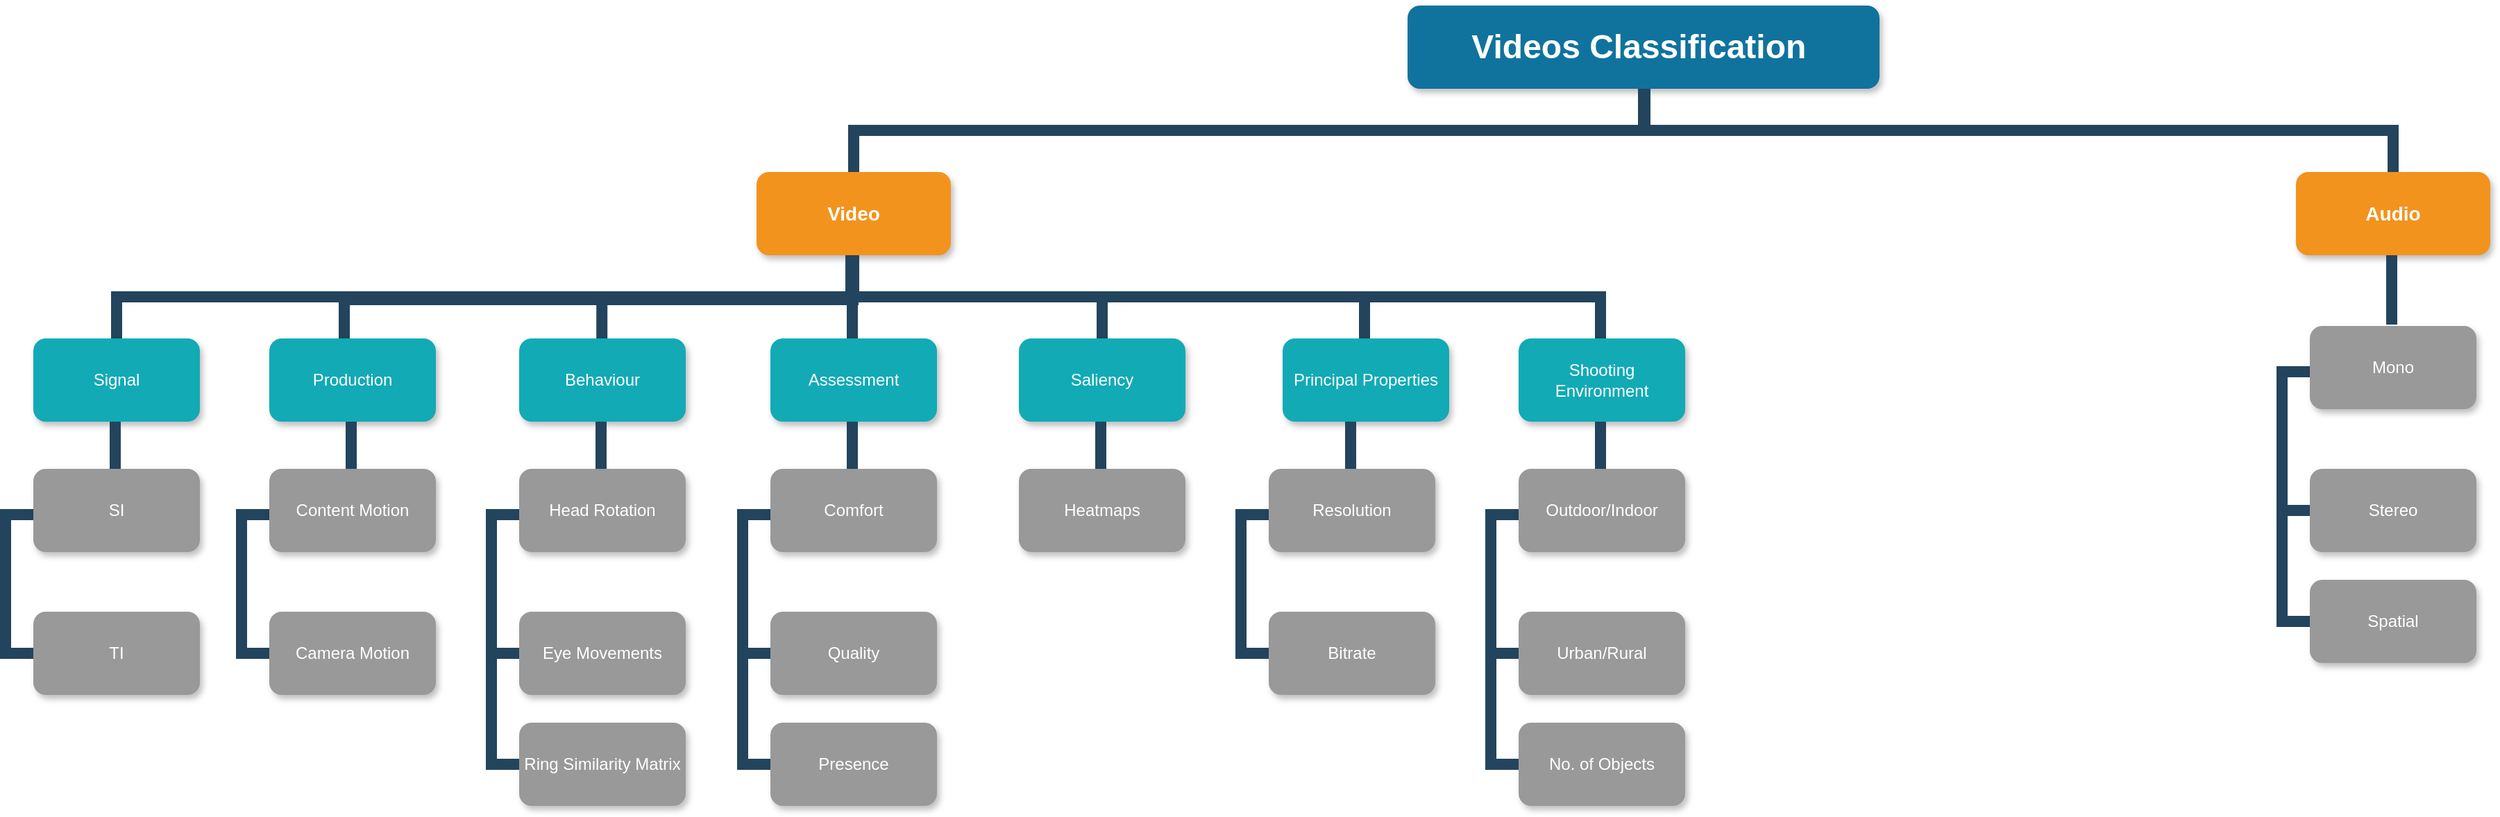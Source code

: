 <mxfile version="14.2.7" type="github">
  <diagram name="Page-1" id="64c3da0e-402f-94eb-ee01-a36477274f13">
    <mxGraphModel dx="2776" dy="599" grid="1" gridSize="10" guides="1" tooltips="1" connect="1" arrows="1" fold="1" page="1" pageScale="1" pageWidth="1169" pageHeight="826" background="#ffffff" math="0" shadow="0">
      <root>
        <mxCell id="0" />
        <mxCell id="1" parent="0" />
        <mxCell id="2" value="Videos Classification " style="whiteSpace=wrap;rounded=1;shadow=1;fillColor=#10739E;strokeColor=none;fontColor=#FFFFFF;fontStyle=1;fontSize=24" parent="1" vertex="1">
          <mxGeometry x="1000" y="50" width="340" height="60" as="geometry" />
        </mxCell>
        <mxCell id="3" value="Audio" style="whiteSpace=wrap;rounded=1;fillColor=#F2931E;strokeColor=none;shadow=1;fontColor=#FFFFFF;fontStyle=1;fontSize=14" parent="1" vertex="1">
          <mxGeometry x="1640" y="170.0" width="140" height="60" as="geometry" />
        </mxCell>
        <mxCell id="233" value="" style="edgeStyle=elbowEdgeStyle;elbow=vertical;rounded=0;fontColor=#000000;endArrow=none;endFill=0;strokeWidth=8;strokeColor=#23445D;" parent="1" source="2" edge="1">
          <mxGeometry width="100" height="100" relative="1" as="geometry">
            <mxPoint x="580" y="180" as="sourcePoint" />
            <mxPoint x="1710" y="170.0" as="targetPoint" />
          </mxGeometry>
        </mxCell>
        <mxCell id="0o5YoTxNY9EOvEFGqfGp-242" value="Video" style="whiteSpace=wrap;rounded=1;fillColor=#F2931E;strokeColor=none;shadow=1;fontColor=#FFFFFF;fontStyle=1;fontSize=14" vertex="1" parent="1">
          <mxGeometry x="531" y="170.0" width="140" height="60" as="geometry" />
        </mxCell>
        <mxCell id="0o5YoTxNY9EOvEFGqfGp-267" value="" style="edgeStyle=elbowEdgeStyle;elbow=vertical;rounded=0;fontColor=#000000;endArrow=none;endFill=0;strokeWidth=8;strokeColor=#23445D;" edge="1" parent="1" target="0o5YoTxNY9EOvEFGqfGp-242">
          <mxGeometry width="100" height="100" relative="1" as="geometry">
            <mxPoint x="1171" y="110" as="sourcePoint" />
            <mxPoint x="651" y="50" as="targetPoint" />
          </mxGeometry>
        </mxCell>
        <mxCell id="0o5YoTxNY9EOvEFGqfGp-297" value="Stereo" style="whiteSpace=wrap;rounded=1;fillColor=#999999;strokeColor=none;shadow=1;fontColor=#FFFFFF;fontStyle=0" vertex="1" parent="1">
          <mxGeometry x="1650.0" y="384.0" width="120" height="60" as="geometry" />
        </mxCell>
        <mxCell id="0o5YoTxNY9EOvEFGqfGp-298" value="Spatial" style="whiteSpace=wrap;rounded=1;fillColor=#999999;strokeColor=none;shadow=1;fontColor=#FFFFFF;fontStyle=0" vertex="1" parent="1">
          <mxGeometry x="1650" y="464.0" width="120" height="60" as="geometry" />
        </mxCell>
        <mxCell id="0o5YoTxNY9EOvEFGqfGp-299" value="" style="edgeStyle=elbowEdgeStyle;elbow=horizontal;rounded=0;fontColor=#000000;endArrow=none;endFill=0;strokeWidth=8;strokeColor=#23445D;" edge="1" parent="1" target="0o5YoTxNY9EOvEFGqfGp-297">
          <mxGeometry width="100" height="100" relative="1" as="geometry">
            <mxPoint x="1650.0" y="314" as="sourcePoint" />
            <mxPoint x="1640.0" y="414" as="targetPoint" />
            <Array as="points">
              <mxPoint x="1630" y="364" />
            </Array>
          </mxGeometry>
        </mxCell>
        <mxCell id="0o5YoTxNY9EOvEFGqfGp-300" value="" style="edgeStyle=elbowEdgeStyle;elbow=horizontal;rounded=0;fontColor=#000000;endArrow=none;endFill=0;strokeWidth=8;strokeColor=#23445D;" edge="1" parent="1" target="0o5YoTxNY9EOvEFGqfGp-298">
          <mxGeometry width="100" height="100" relative="1" as="geometry">
            <mxPoint x="1650.0" y="314" as="sourcePoint" />
            <mxPoint x="1640.0" y="494" as="targetPoint" />
            <Array as="points">
              <mxPoint x="1630" y="404" />
            </Array>
          </mxGeometry>
        </mxCell>
        <mxCell id="0o5YoTxNY9EOvEFGqfGp-301" value="Mono" style="whiteSpace=wrap;rounded=1;fillColor=#999999;strokeColor=none;shadow=1;fontColor=#FFFFFF;fontStyle=0" vertex="1" parent="1">
          <mxGeometry x="1650.0" y="281.0" width="120" height="60" as="geometry" />
        </mxCell>
        <mxCell id="0o5YoTxNY9EOvEFGqfGp-302" value="" style="edgeStyle=elbowEdgeStyle;elbow=vertical;rounded=0;fontColor=#000000;endArrow=none;endFill=0;strokeWidth=8;strokeColor=#23445D;" edge="1" parent="1">
          <mxGeometry width="100" height="100" relative="1" as="geometry">
            <mxPoint x="599" y="230" as="sourcePoint" />
            <mxPoint x="1139" y="290.0" as="targetPoint" />
          </mxGeometry>
        </mxCell>
        <mxCell id="0o5YoTxNY9EOvEFGqfGp-303" value="" style="edgeStyle=elbowEdgeStyle;elbow=vertical;rounded=0;fontColor=#000000;endArrow=none;endFill=0;strokeWidth=8;strokeColor=#23445D;exitX=0.5;exitY=1;exitDx=0;exitDy=0;" edge="1" parent="1" source="0o5YoTxNY9EOvEFGqfGp-242">
          <mxGeometry width="100" height="100" relative="1" as="geometry">
            <mxPoint x="640" y="230" as="sourcePoint" />
            <mxPoint x="70" y="290.0" as="targetPoint" />
          </mxGeometry>
        </mxCell>
        <mxCell id="0o5YoTxNY9EOvEFGqfGp-308" value="" style="edgeStyle=elbowEdgeStyle;elbow=vertical;rounded=0;fontColor=#000000;endArrow=none;endFill=0;strokeWidth=8;strokeColor=#23445D;entryX=0.15;entryY=0.471;entryDx=0;entryDy=0;entryPerimeter=0;" edge="1" parent="1">
          <mxGeometry width="100" height="100" relative="1" as="geometry">
            <mxPoint x="599" y="232" as="sourcePoint" />
            <mxPoint x="234" y="291.71" as="targetPoint" />
          </mxGeometry>
        </mxCell>
        <mxCell id="0o5YoTxNY9EOvEFGqfGp-309" value="" style="edgeStyle=elbowEdgeStyle;elbow=vertical;rounded=0;fontColor=#000000;endArrow=none;endFill=0;strokeWidth=8;strokeColor=#23445D;" edge="1" parent="1">
          <mxGeometry width="100" height="100" relative="1" as="geometry">
            <mxPoint x="1709" y="230" as="sourcePoint" />
            <mxPoint x="1709" y="280" as="targetPoint" />
            <Array as="points">
              <mxPoint x="1859" y="256" />
            </Array>
          </mxGeometry>
        </mxCell>
        <mxCell id="0o5YoTxNY9EOvEFGqfGp-315" value="Signal" style="whiteSpace=wrap;rounded=1;fillColor=#12AAB5;strokeColor=none;shadow=1;fontColor=#FFFFFF;" vertex="1" parent="1">
          <mxGeometry x="10.0" y="290.0" width="120" height="60" as="geometry" />
        </mxCell>
        <mxCell id="0o5YoTxNY9EOvEFGqfGp-316" value="Production" style="whiteSpace=wrap;rounded=1;fillColor=#12AAB5;strokeColor=none;shadow=1;fontColor=#FFFFFF;" vertex="1" parent="1">
          <mxGeometry x="180.0" y="290.0" width="120" height="60" as="geometry" />
        </mxCell>
        <mxCell id="0o5YoTxNY9EOvEFGqfGp-317" value="Behaviour" style="whiteSpace=wrap;rounded=1;fillColor=#12AAB5;strokeColor=none;shadow=1;fontColor=#FFFFFF;" vertex="1" parent="1">
          <mxGeometry x="360.0" y="290.0" width="120" height="60" as="geometry" />
        </mxCell>
        <mxCell id="0o5YoTxNY9EOvEFGqfGp-318" value="Assessment" style="whiteSpace=wrap;rounded=1;fillColor=#12AAB5;strokeColor=none;shadow=1;fontColor=#FFFFFF;" vertex="1" parent="1">
          <mxGeometry x="541.0" y="290.0" width="120" height="60" as="geometry" />
        </mxCell>
        <mxCell id="0o5YoTxNY9EOvEFGqfGp-319" value="Saliency" style="whiteSpace=wrap;rounded=1;fillColor=#12AAB5;strokeColor=none;shadow=1;fontColor=#FFFFFF;" vertex="1" parent="1">
          <mxGeometry x="720.0" y="290.0" width="120" height="60" as="geometry" />
        </mxCell>
        <mxCell id="0o5YoTxNY9EOvEFGqfGp-320" value="Principal Properties" style="whiteSpace=wrap;rounded=1;fillColor=#12AAB5;strokeColor=none;shadow=1;fontColor=#FFFFFF;" vertex="1" parent="1">
          <mxGeometry x="910.0" y="290.0" width="120" height="60" as="geometry" />
        </mxCell>
        <mxCell id="0o5YoTxNY9EOvEFGqfGp-321" value="Shooting Environment" style="whiteSpace=wrap;rounded=1;fillColor=#12AAB5;strokeColor=none;shadow=1;fontColor=#FFFFFF;" vertex="1" parent="1">
          <mxGeometry x="1080.0" y="290.0" width="120" height="60" as="geometry" />
        </mxCell>
        <mxCell id="0o5YoTxNY9EOvEFGqfGp-322" value="" style="edgeStyle=elbowEdgeStyle;elbow=vertical;rounded=0;fontColor=#000000;endArrow=none;endFill=0;strokeWidth=8;strokeColor=#23445D;entryX=0.31;entryY=0.3;entryDx=0;entryDy=0;entryPerimeter=0;" edge="1" parent="1">
          <mxGeometry width="100" height="100" relative="1" as="geometry">
            <mxPoint x="600.5" y="234" as="sourcePoint" />
            <mxPoint x="419.6" y="290" as="targetPoint" />
          </mxGeometry>
        </mxCell>
        <mxCell id="0o5YoTxNY9EOvEFGqfGp-323" value="" style="edgeStyle=elbowEdgeStyle;elbow=vertical;rounded=0;fontColor=#000000;endArrow=none;endFill=0;strokeWidth=8;strokeColor=#23445D;entryX=0.395;entryY=-0.048;entryDx=0;entryDy=0;entryPerimeter=0;" edge="1" parent="1">
          <mxGeometry width="100" height="100" relative="1" as="geometry">
            <mxPoint x="600" y="290" as="sourcePoint" />
            <mxPoint x="600.0" y="243.12" as="targetPoint" />
          </mxGeometry>
        </mxCell>
        <mxCell id="0o5YoTxNY9EOvEFGqfGp-328" value="" style="edgeStyle=elbowEdgeStyle;elbow=vertical;rounded=0;fontColor=#000000;endArrow=none;endFill=0;strokeWidth=8;strokeColor=#23445D;" edge="1" parent="1">
          <mxGeometry width="100" height="100" relative="1" as="geometry">
            <mxPoint x="600" y="230" as="sourcePoint" />
            <mxPoint x="780" y="290" as="targetPoint" />
          </mxGeometry>
        </mxCell>
        <mxCell id="0o5YoTxNY9EOvEFGqfGp-329" value="" style="edgeStyle=elbowEdgeStyle;elbow=vertical;rounded=0;fontColor=#000000;endArrow=none;endFill=0;strokeWidth=8;strokeColor=#23445D;" edge="1" parent="1">
          <mxGeometry width="100" height="100" relative="1" as="geometry">
            <mxPoint x="599" y="230" as="sourcePoint" />
            <mxPoint x="969" y="290" as="targetPoint" />
          </mxGeometry>
        </mxCell>
        <mxCell id="0o5YoTxNY9EOvEFGqfGp-330" value="Urban/Rural" style="whiteSpace=wrap;rounded=1;fillColor=#999999;strokeColor=none;shadow=1;fontColor=#FFFFFF;fontStyle=0" vertex="1" parent="1">
          <mxGeometry x="1080.0" y="487.0" width="120" height="60" as="geometry" />
        </mxCell>
        <mxCell id="0o5YoTxNY9EOvEFGqfGp-331" value="No. of Objects" style="whiteSpace=wrap;rounded=1;fillColor=#999999;strokeColor=none;shadow=1;fontColor=#FFFFFF;fontStyle=0" vertex="1" parent="1">
          <mxGeometry x="1080" y="567.0" width="120" height="60" as="geometry" />
        </mxCell>
        <mxCell id="0o5YoTxNY9EOvEFGqfGp-332" value="" style="edgeStyle=elbowEdgeStyle;elbow=horizontal;rounded=0;fontColor=#000000;endArrow=none;endFill=0;strokeWidth=8;strokeColor=#23445D;" edge="1" parent="1" target="0o5YoTxNY9EOvEFGqfGp-330">
          <mxGeometry width="100" height="100" relative="1" as="geometry">
            <mxPoint x="1080.0" y="417" as="sourcePoint" />
            <mxPoint x="1070.0" y="517" as="targetPoint" />
            <Array as="points">
              <mxPoint x="1060" y="467" />
            </Array>
          </mxGeometry>
        </mxCell>
        <mxCell id="0o5YoTxNY9EOvEFGqfGp-333" value="" style="edgeStyle=elbowEdgeStyle;elbow=horizontal;rounded=0;fontColor=#000000;endArrow=none;endFill=0;strokeWidth=8;strokeColor=#23445D;" edge="1" parent="1" target="0o5YoTxNY9EOvEFGqfGp-331">
          <mxGeometry width="100" height="100" relative="1" as="geometry">
            <mxPoint x="1080.0" y="417" as="sourcePoint" />
            <mxPoint x="1070.0" y="597" as="targetPoint" />
            <Array as="points">
              <mxPoint x="1060" y="507" />
            </Array>
          </mxGeometry>
        </mxCell>
        <mxCell id="0o5YoTxNY9EOvEFGqfGp-334" value="Outdoor/Indoor" style="whiteSpace=wrap;rounded=1;fillColor=#999999;strokeColor=none;shadow=1;fontColor=#FFFFFF;fontStyle=0" vertex="1" parent="1">
          <mxGeometry x="1080.0" y="384.0" width="120" height="60" as="geometry" />
        </mxCell>
        <mxCell id="0o5YoTxNY9EOvEFGqfGp-335" value="" style="edgeStyle=elbowEdgeStyle;elbow=vertical;rounded=0;fontColor=#000000;endArrow=none;endFill=0;strokeWidth=8;strokeColor=#23445D;" edge="1" parent="1">
          <mxGeometry width="100" height="100" relative="1" as="geometry">
            <mxPoint x="1139" y="350" as="sourcePoint" />
            <mxPoint x="1139" y="350" as="targetPoint" />
            <Array as="points">
              <mxPoint x="790.33" y="384" />
            </Array>
          </mxGeometry>
        </mxCell>
        <mxCell id="0o5YoTxNY9EOvEFGqfGp-336" value="TI" style="whiteSpace=wrap;rounded=1;fillColor=#999999;strokeColor=none;shadow=1;fontColor=#FFFFFF;fontStyle=0" vertex="1" parent="1">
          <mxGeometry x="10.0" y="487.0" width="120" height="60" as="geometry" />
        </mxCell>
        <mxCell id="0o5YoTxNY9EOvEFGqfGp-338" value="" style="edgeStyle=elbowEdgeStyle;elbow=horizontal;rounded=0;fontColor=#000000;endArrow=none;endFill=0;strokeWidth=8;strokeColor=#23445D;" edge="1" parent="1" target="0o5YoTxNY9EOvEFGqfGp-336">
          <mxGeometry width="100" height="100" relative="1" as="geometry">
            <mxPoint x="10.0" y="417" as="sourcePoint" />
            <mxPoint x="-4.547e-13" y="517" as="targetPoint" />
            <Array as="points">
              <mxPoint x="-10" y="467" />
            </Array>
          </mxGeometry>
        </mxCell>
        <mxCell id="0o5YoTxNY9EOvEFGqfGp-340" value="SI" style="whiteSpace=wrap;rounded=1;fillColor=#999999;strokeColor=none;shadow=1;fontColor=#FFFFFF;fontStyle=0" vertex="1" parent="1">
          <mxGeometry x="10.0" y="384.0" width="120" height="60" as="geometry" />
        </mxCell>
        <mxCell id="0o5YoTxNY9EOvEFGqfGp-341" value="" style="edgeStyle=elbowEdgeStyle;elbow=vertical;rounded=0;fontColor=#000000;endArrow=none;endFill=0;strokeWidth=8;strokeColor=#23445D;" edge="1" parent="1">
          <mxGeometry width="100" height="100" relative="1" as="geometry">
            <mxPoint x="69" y="350" as="sourcePoint" />
            <mxPoint x="69" y="350" as="targetPoint" />
            <Array as="points">
              <mxPoint x="-279.67" y="384" />
            </Array>
          </mxGeometry>
        </mxCell>
        <mxCell id="0o5YoTxNY9EOvEFGqfGp-342" value="Bitrate" style="whiteSpace=wrap;rounded=1;fillColor=#999999;strokeColor=none;shadow=1;fontColor=#FFFFFF;fontStyle=0" vertex="1" parent="1">
          <mxGeometry x="900.0" y="487.0" width="120" height="60" as="geometry" />
        </mxCell>
        <mxCell id="0o5YoTxNY9EOvEFGqfGp-344" value="" style="edgeStyle=elbowEdgeStyle;elbow=horizontal;rounded=0;fontColor=#000000;endArrow=none;endFill=0;strokeWidth=8;strokeColor=#23445D;" edge="1" parent="1" target="0o5YoTxNY9EOvEFGqfGp-342">
          <mxGeometry width="100" height="100" relative="1" as="geometry">
            <mxPoint x="900.0" y="417" as="sourcePoint" />
            <mxPoint x="890.0" y="517" as="targetPoint" />
            <Array as="points">
              <mxPoint x="880" y="467" />
            </Array>
          </mxGeometry>
        </mxCell>
        <mxCell id="0o5YoTxNY9EOvEFGqfGp-346" value="Resolution" style="whiteSpace=wrap;rounded=1;fillColor=#999999;strokeColor=none;shadow=1;fontColor=#FFFFFF;fontStyle=0" vertex="1" parent="1">
          <mxGeometry x="900.0" y="384.0" width="120" height="60" as="geometry" />
        </mxCell>
        <mxCell id="0o5YoTxNY9EOvEFGqfGp-347" value="" style="edgeStyle=elbowEdgeStyle;elbow=vertical;rounded=0;fontColor=#000000;endArrow=none;endFill=0;strokeWidth=8;strokeColor=#23445D;" edge="1" parent="1">
          <mxGeometry width="100" height="100" relative="1" as="geometry">
            <mxPoint x="959" y="350" as="sourcePoint" />
            <mxPoint x="959" y="350" as="targetPoint" />
            <Array as="points">
              <mxPoint x="610.33" y="384" />
            </Array>
          </mxGeometry>
        </mxCell>
        <mxCell id="0o5YoTxNY9EOvEFGqfGp-348" value="Camera Motion" style="whiteSpace=wrap;rounded=1;fillColor=#999999;strokeColor=none;shadow=1;fontColor=#FFFFFF;fontStyle=0" vertex="1" parent="1">
          <mxGeometry x="180.0" y="487.0" width="120" height="60" as="geometry" />
        </mxCell>
        <mxCell id="0o5YoTxNY9EOvEFGqfGp-349" value="" style="edgeStyle=elbowEdgeStyle;elbow=horizontal;rounded=0;fontColor=#000000;endArrow=none;endFill=0;strokeWidth=8;strokeColor=#23445D;" edge="1" parent="1" target="0o5YoTxNY9EOvEFGqfGp-348">
          <mxGeometry width="100" height="100" relative="1" as="geometry">
            <mxPoint x="180.0" y="417" as="sourcePoint" />
            <mxPoint x="170.0" y="517" as="targetPoint" />
            <Array as="points">
              <mxPoint x="160" y="467" />
            </Array>
          </mxGeometry>
        </mxCell>
        <mxCell id="0o5YoTxNY9EOvEFGqfGp-350" value="Content Motion" style="whiteSpace=wrap;rounded=1;fillColor=#999999;strokeColor=none;shadow=1;fontColor=#FFFFFF;fontStyle=0" vertex="1" parent="1">
          <mxGeometry x="180.0" y="384.0" width="120" height="60" as="geometry" />
        </mxCell>
        <mxCell id="0o5YoTxNY9EOvEFGqfGp-351" value="" style="edgeStyle=elbowEdgeStyle;elbow=vertical;rounded=0;fontColor=#000000;endArrow=none;endFill=0;strokeWidth=8;strokeColor=#23445D;" edge="1" parent="1">
          <mxGeometry width="100" height="100" relative="1" as="geometry">
            <mxPoint x="239" y="350" as="sourcePoint" />
            <mxPoint x="239" y="350" as="targetPoint" />
            <Array as="points">
              <mxPoint x="-109.67" y="384" />
            </Array>
          </mxGeometry>
        </mxCell>
        <mxCell id="0o5YoTxNY9EOvEFGqfGp-352" value="Eye Movements" style="whiteSpace=wrap;rounded=1;fillColor=#999999;strokeColor=none;shadow=1;fontColor=#FFFFFF;fontStyle=0" vertex="1" parent="1">
          <mxGeometry x="360.0" y="487.0" width="120" height="60" as="geometry" />
        </mxCell>
        <mxCell id="0o5YoTxNY9EOvEFGqfGp-353" value="Ring Similarity Matrix" style="whiteSpace=wrap;rounded=1;fillColor=#999999;strokeColor=none;shadow=1;fontColor=#FFFFFF;fontStyle=0" vertex="1" parent="1">
          <mxGeometry x="360" y="567.0" width="120" height="60" as="geometry" />
        </mxCell>
        <mxCell id="0o5YoTxNY9EOvEFGqfGp-354" value="" style="edgeStyle=elbowEdgeStyle;elbow=horizontal;rounded=0;fontColor=#000000;endArrow=none;endFill=0;strokeWidth=8;strokeColor=#23445D;" edge="1" parent="1" target="0o5YoTxNY9EOvEFGqfGp-352">
          <mxGeometry width="100" height="100" relative="1" as="geometry">
            <mxPoint x="360.0" y="417" as="sourcePoint" />
            <mxPoint x="350.0" y="517" as="targetPoint" />
            <Array as="points">
              <mxPoint x="340" y="467" />
            </Array>
          </mxGeometry>
        </mxCell>
        <mxCell id="0o5YoTxNY9EOvEFGqfGp-355" value="" style="edgeStyle=elbowEdgeStyle;elbow=horizontal;rounded=0;fontColor=#000000;endArrow=none;endFill=0;strokeWidth=8;strokeColor=#23445D;" edge="1" parent="1" target="0o5YoTxNY9EOvEFGqfGp-353">
          <mxGeometry width="100" height="100" relative="1" as="geometry">
            <mxPoint x="360.0" y="417" as="sourcePoint" />
            <mxPoint x="350.0" y="597" as="targetPoint" />
            <Array as="points">
              <mxPoint x="340" y="507" />
            </Array>
          </mxGeometry>
        </mxCell>
        <mxCell id="0o5YoTxNY9EOvEFGqfGp-356" value="Head Rotation" style="whiteSpace=wrap;rounded=1;fillColor=#999999;strokeColor=none;shadow=1;fontColor=#FFFFFF;fontStyle=0" vertex="1" parent="1">
          <mxGeometry x="360.0" y="384.0" width="120" height="60" as="geometry" />
        </mxCell>
        <mxCell id="0o5YoTxNY9EOvEFGqfGp-357" value="" style="edgeStyle=elbowEdgeStyle;elbow=vertical;rounded=0;fontColor=#000000;endArrow=none;endFill=0;strokeWidth=8;strokeColor=#23445D;" edge="1" parent="1">
          <mxGeometry width="100" height="100" relative="1" as="geometry">
            <mxPoint x="419" y="350" as="sourcePoint" />
            <mxPoint x="419" y="350" as="targetPoint" />
            <Array as="points">
              <mxPoint x="70.33" y="384" />
            </Array>
          </mxGeometry>
        </mxCell>
        <mxCell id="0o5YoTxNY9EOvEFGqfGp-358" value="Quality" style="whiteSpace=wrap;rounded=1;fillColor=#999999;strokeColor=none;shadow=1;fontColor=#FFFFFF;fontStyle=0" vertex="1" parent="1">
          <mxGeometry x="541.0" y="487.0" width="120" height="60" as="geometry" />
        </mxCell>
        <mxCell id="0o5YoTxNY9EOvEFGqfGp-359" value="Presence" style="whiteSpace=wrap;rounded=1;fillColor=#999999;strokeColor=none;shadow=1;fontColor=#FFFFFF;fontStyle=0" vertex="1" parent="1">
          <mxGeometry x="541" y="567.0" width="120" height="60" as="geometry" />
        </mxCell>
        <mxCell id="0o5YoTxNY9EOvEFGqfGp-360" value="" style="edgeStyle=elbowEdgeStyle;elbow=horizontal;rounded=0;fontColor=#000000;endArrow=none;endFill=0;strokeWidth=8;strokeColor=#23445D;" edge="1" parent="1" target="0o5YoTxNY9EOvEFGqfGp-358">
          <mxGeometry width="100" height="100" relative="1" as="geometry">
            <mxPoint x="541.0" y="417" as="sourcePoint" />
            <mxPoint x="531.0" y="517" as="targetPoint" />
            <Array as="points">
              <mxPoint x="521" y="467" />
            </Array>
          </mxGeometry>
        </mxCell>
        <mxCell id="0o5YoTxNY9EOvEFGqfGp-361" value="" style="edgeStyle=elbowEdgeStyle;elbow=horizontal;rounded=0;fontColor=#000000;endArrow=none;endFill=0;strokeWidth=8;strokeColor=#23445D;" edge="1" parent="1" target="0o5YoTxNY9EOvEFGqfGp-359">
          <mxGeometry width="100" height="100" relative="1" as="geometry">
            <mxPoint x="541.0" y="417" as="sourcePoint" />
            <mxPoint x="531.0" y="597" as="targetPoint" />
            <Array as="points">
              <mxPoint x="521" y="507" />
            </Array>
          </mxGeometry>
        </mxCell>
        <mxCell id="0o5YoTxNY9EOvEFGqfGp-362" value="Comfort" style="whiteSpace=wrap;rounded=1;fillColor=#999999;strokeColor=none;shadow=1;fontColor=#FFFFFF;fontStyle=0" vertex="1" parent="1">
          <mxGeometry x="541.0" y="384.0" width="120" height="60" as="geometry" />
        </mxCell>
        <mxCell id="0o5YoTxNY9EOvEFGqfGp-363" value="" style="edgeStyle=elbowEdgeStyle;elbow=vertical;rounded=0;fontColor=#000000;endArrow=none;endFill=0;strokeWidth=8;strokeColor=#23445D;" edge="1" parent="1">
          <mxGeometry width="100" height="100" relative="1" as="geometry">
            <mxPoint x="600" y="350" as="sourcePoint" />
            <mxPoint x="600" y="350" as="targetPoint" />
            <Array as="points">
              <mxPoint x="251.33" y="384" />
            </Array>
          </mxGeometry>
        </mxCell>
        <mxCell id="0o5YoTxNY9EOvEFGqfGp-366" value="Heatmaps" style="whiteSpace=wrap;rounded=1;fillColor=#999999;strokeColor=none;shadow=1;fontColor=#FFFFFF;fontStyle=0" vertex="1" parent="1">
          <mxGeometry x="720.0" y="384.0" width="120" height="60" as="geometry" />
        </mxCell>
        <mxCell id="0o5YoTxNY9EOvEFGqfGp-367" value="" style="edgeStyle=elbowEdgeStyle;elbow=vertical;rounded=0;fontColor=#000000;endArrow=none;endFill=0;strokeWidth=8;strokeColor=#23445D;" edge="1" parent="1">
          <mxGeometry width="100" height="100" relative="1" as="geometry">
            <mxPoint x="779" y="350" as="sourcePoint" />
            <mxPoint x="779" y="350" as="targetPoint" />
            <Array as="points">
              <mxPoint x="430.33" y="384" />
            </Array>
          </mxGeometry>
        </mxCell>
      </root>
    </mxGraphModel>
  </diagram>
</mxfile>
